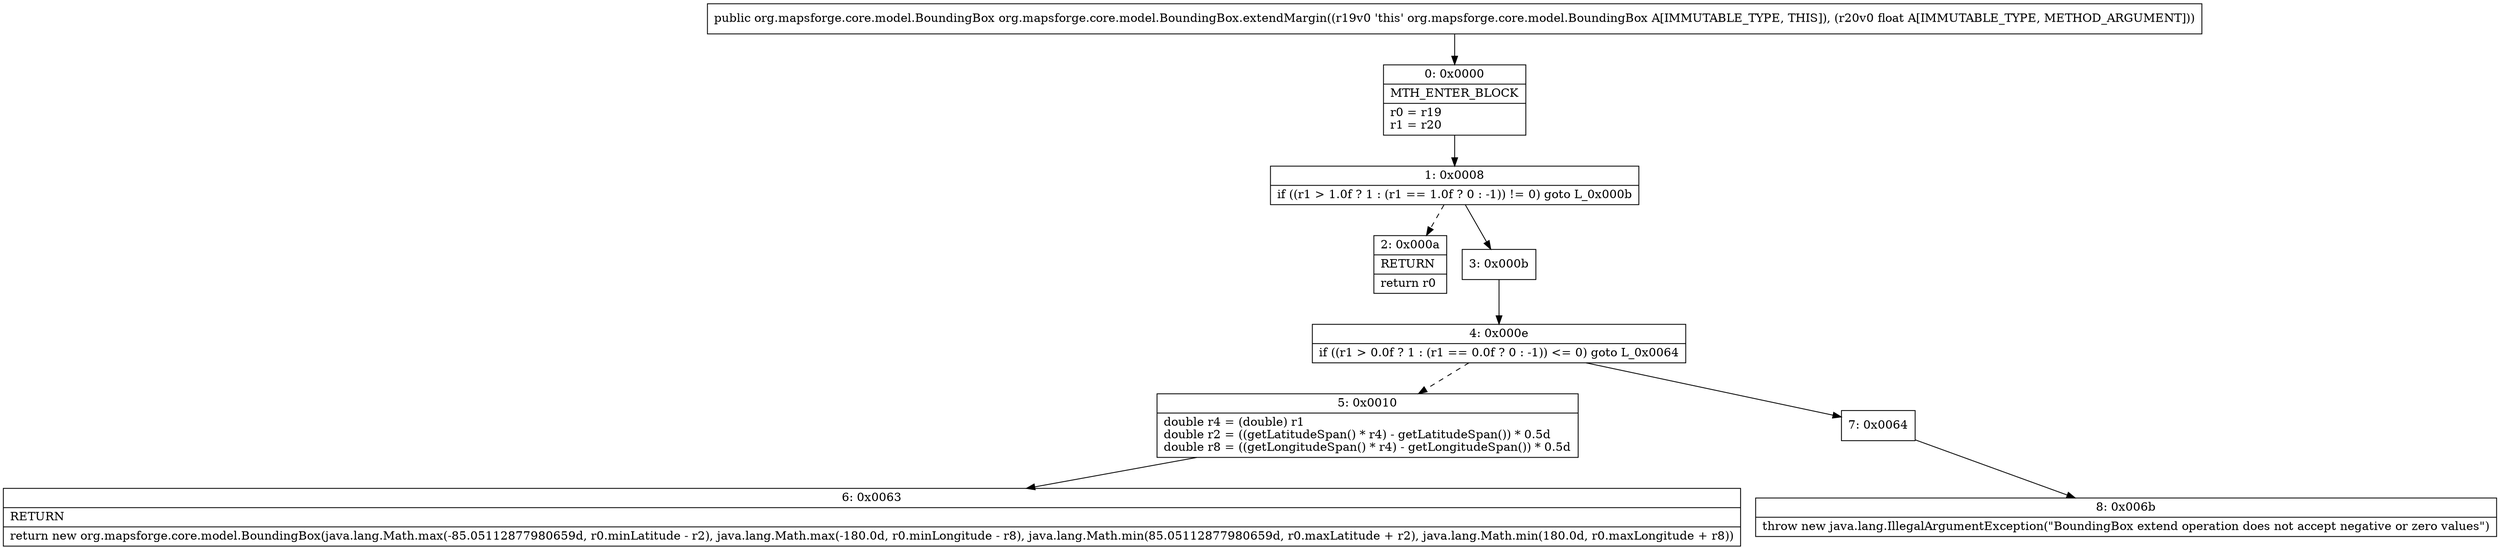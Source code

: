 digraph "CFG fororg.mapsforge.core.model.BoundingBox.extendMargin(F)Lorg\/mapsforge\/core\/model\/BoundingBox;" {
Node_0 [shape=record,label="{0\:\ 0x0000|MTH_ENTER_BLOCK\l|r0 = r19\lr1 = r20\l}"];
Node_1 [shape=record,label="{1\:\ 0x0008|if ((r1 \> 1.0f ? 1 : (r1 == 1.0f ? 0 : \-1)) != 0) goto L_0x000b\l}"];
Node_2 [shape=record,label="{2\:\ 0x000a|RETURN\l|return r0\l}"];
Node_3 [shape=record,label="{3\:\ 0x000b}"];
Node_4 [shape=record,label="{4\:\ 0x000e|if ((r1 \> 0.0f ? 1 : (r1 == 0.0f ? 0 : \-1)) \<= 0) goto L_0x0064\l}"];
Node_5 [shape=record,label="{5\:\ 0x0010|double r4 = (double) r1\ldouble r2 = ((getLatitudeSpan() * r4) \- getLatitudeSpan()) * 0.5d\ldouble r8 = ((getLongitudeSpan() * r4) \- getLongitudeSpan()) * 0.5d\l}"];
Node_6 [shape=record,label="{6\:\ 0x0063|RETURN\l|return new org.mapsforge.core.model.BoundingBox(java.lang.Math.max(\-85.05112877980659d, r0.minLatitude \- r2), java.lang.Math.max(\-180.0d, r0.minLongitude \- r8), java.lang.Math.min(85.05112877980659d, r0.maxLatitude + r2), java.lang.Math.min(180.0d, r0.maxLongitude + r8))\l}"];
Node_7 [shape=record,label="{7\:\ 0x0064}"];
Node_8 [shape=record,label="{8\:\ 0x006b|throw new java.lang.IllegalArgumentException(\"BoundingBox extend operation does not accept negative or zero values\")\l}"];
MethodNode[shape=record,label="{public org.mapsforge.core.model.BoundingBox org.mapsforge.core.model.BoundingBox.extendMargin((r19v0 'this' org.mapsforge.core.model.BoundingBox A[IMMUTABLE_TYPE, THIS]), (r20v0 float A[IMMUTABLE_TYPE, METHOD_ARGUMENT])) }"];
MethodNode -> Node_0;
Node_0 -> Node_1;
Node_1 -> Node_2[style=dashed];
Node_1 -> Node_3;
Node_3 -> Node_4;
Node_4 -> Node_5[style=dashed];
Node_4 -> Node_7;
Node_5 -> Node_6;
Node_7 -> Node_8;
}

